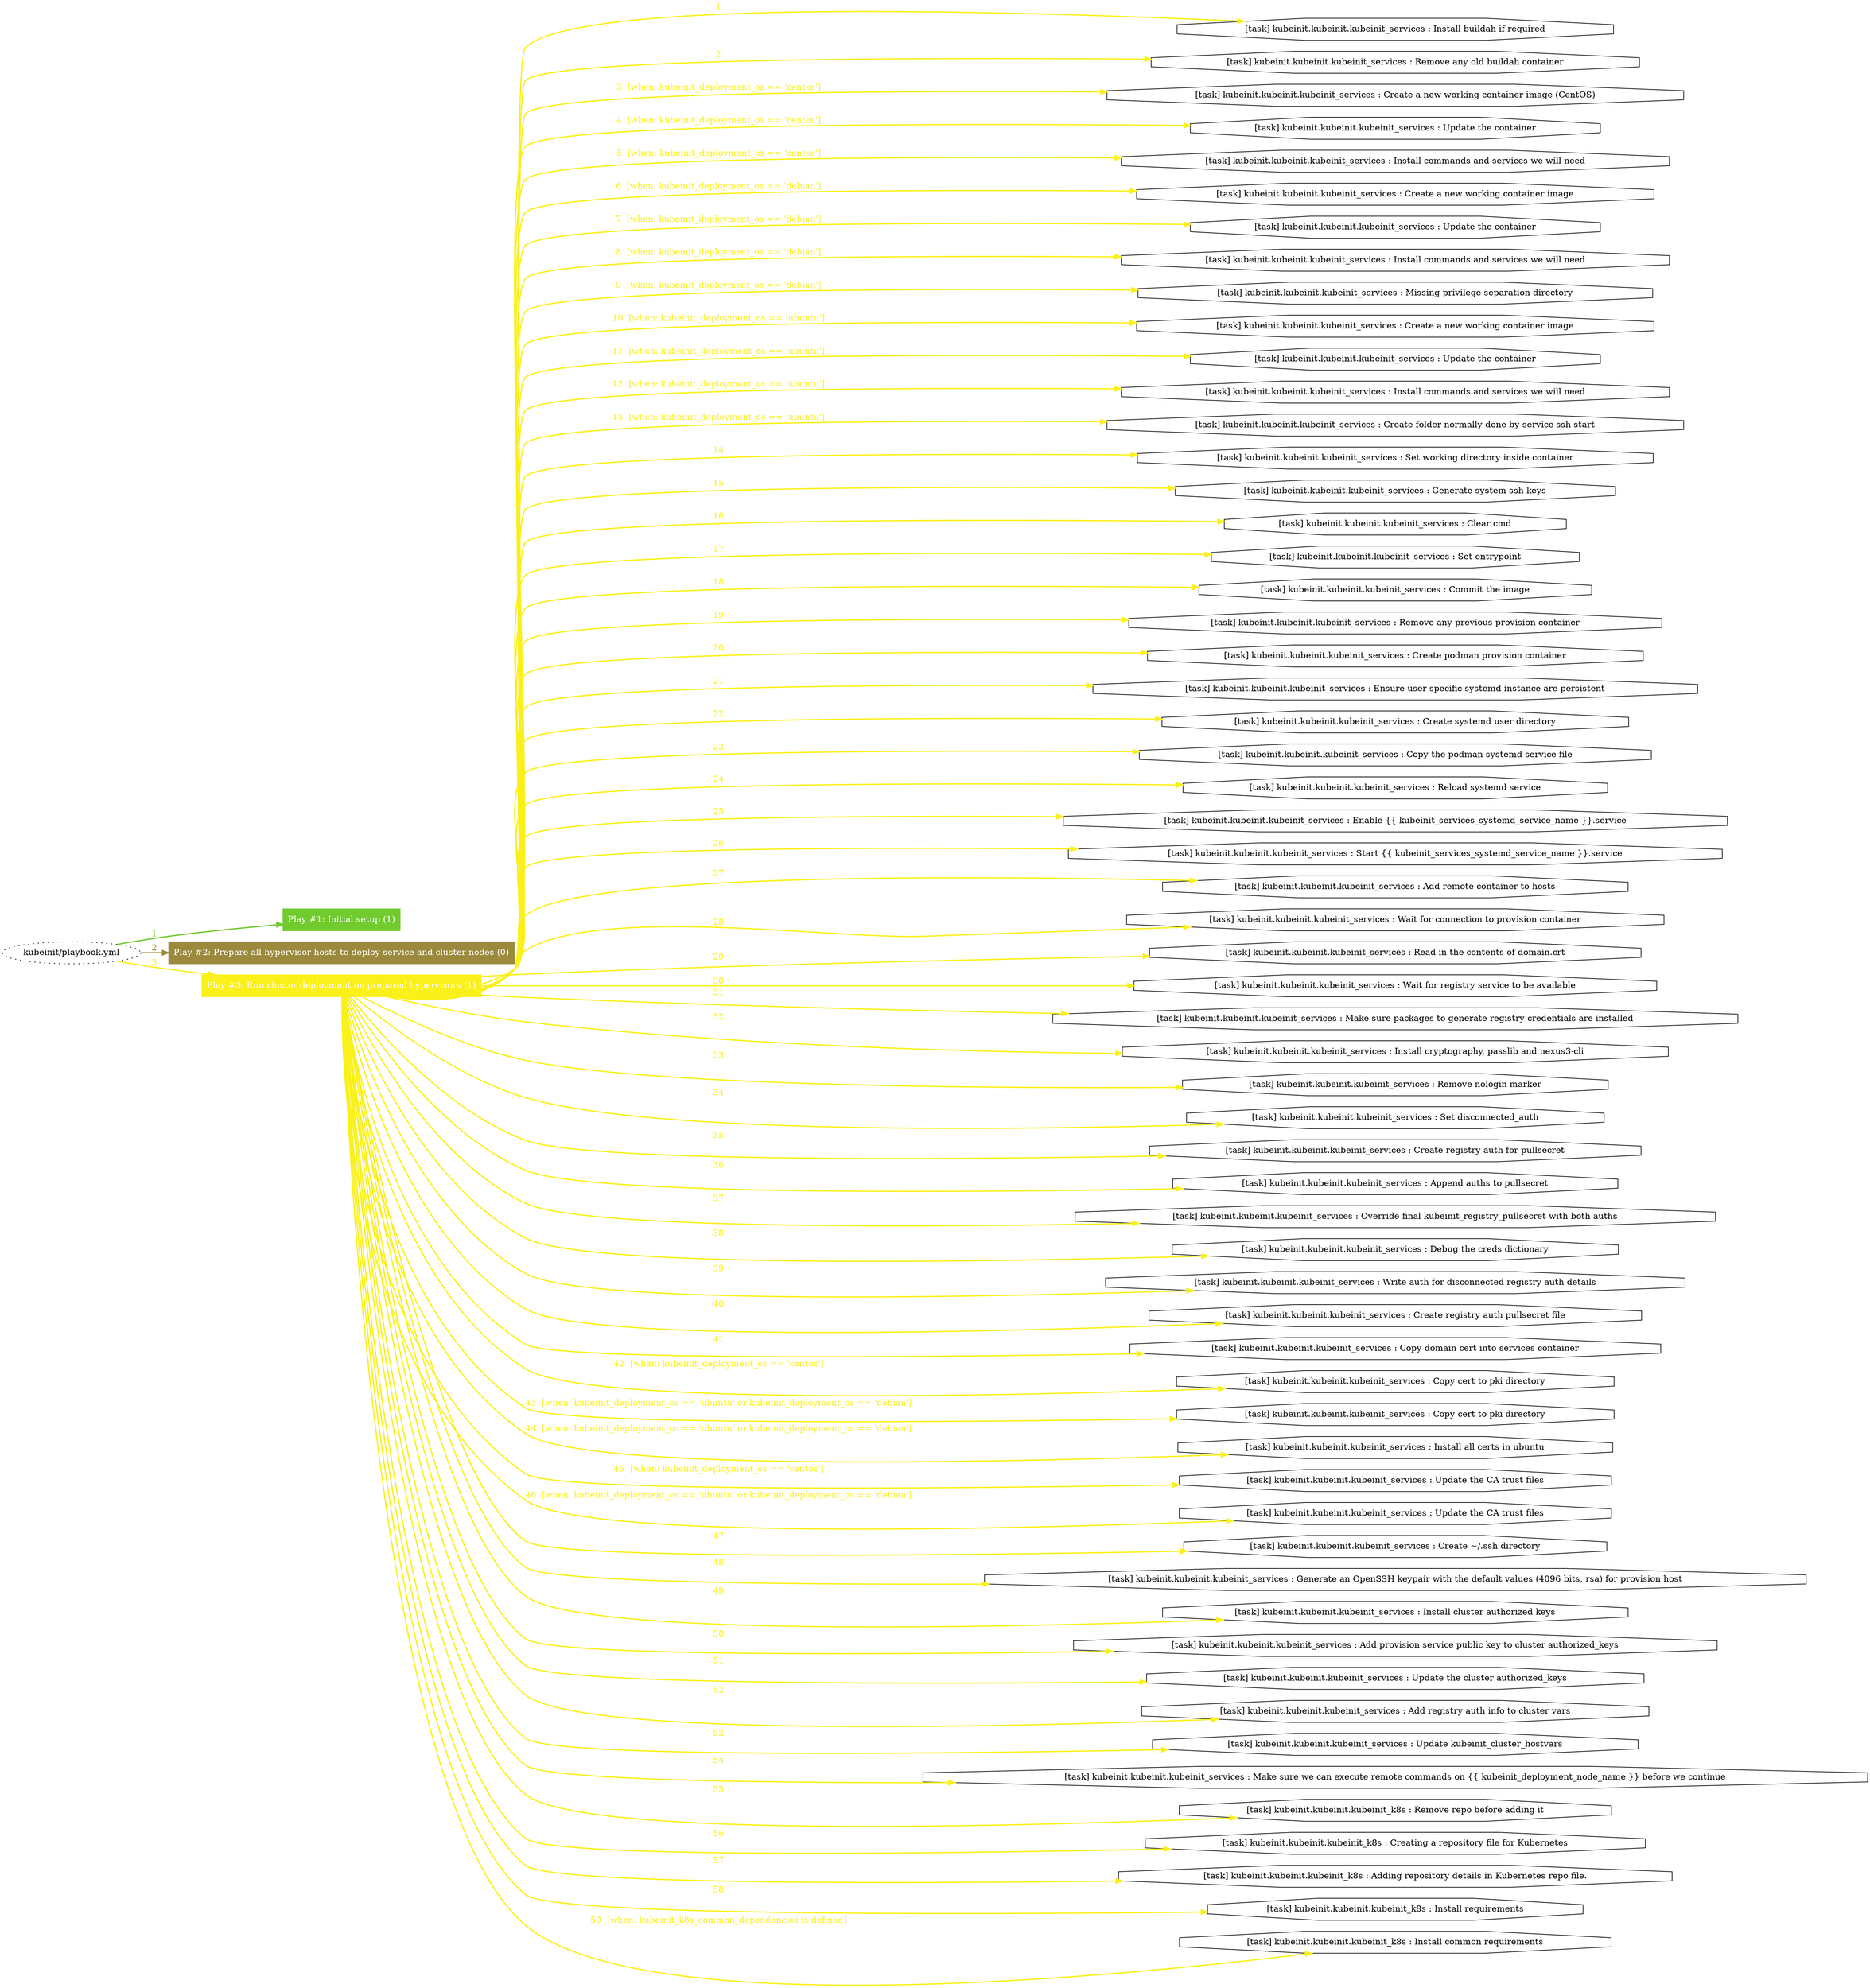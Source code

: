 digraph "kubeinit/playbook.yml "{
	graph [concentrate=true ordering=in rankdir=LR ratio=fill]
	edge [esep=5 sep=10]
	"kubeinit/playbook.yml" [id=root_node style=dotted]
	subgraph "Play #1: Initial setup (1) "{
		"Play #1: Initial setup (1)" [color="#71cb2e" fontcolor="#ffffff" id="play_350813ab-2b4d-4668-abf3-d749b7733cf7" shape=box style=filled tooltip=localhost]
		"kubeinit/playbook.yml" -> "Play #1: Initial setup (1)" [label=1 color="#71cb2e" fontcolor="#71cb2e" id="edge_364f0509-4ab1-40b1-a57d-eaa38be394ce" style=bold]
	}
	subgraph "Play #2: Prepare all hypervisor hosts to deploy service and cluster nodes (0) "{
		"Play #2: Prepare all hypervisor hosts to deploy service and cluster nodes (0)" [color="#9b8a3d" fontcolor="#ffffff" id="play_98ae7834-e305-4853-b84a-d26c718eecd8" shape=box style=filled tooltip=""]
		"kubeinit/playbook.yml" -> "Play #2: Prepare all hypervisor hosts to deploy service and cluster nodes (0)" [label=2 color="#9b8a3d" fontcolor="#9b8a3d" id="edge_a878bfb4-7181-4bac-a5db-e875a6e1e6fb" style=bold]
	}
	subgraph "Play #3: Run cluster deployment on prepared hypervisors (1) "{
		"Play #3: Run cluster deployment on prepared hypervisors (1)" [color="#faf01a" fontcolor="#ffffff" id="play_921d33b0-d8a0-468b-be86-d34df3eb2435" shape=box style=filled tooltip=localhost]
		"kubeinit/playbook.yml" -> "Play #3: Run cluster deployment on prepared hypervisors (1)" [label=3 color="#faf01a" fontcolor="#faf01a" id="edge_4d0ab89e-7487-4f28-ae50-007d198fc5b0" style=bold]
		"task_80652e0f-9b7d-4faa-98b7-25ef7d0f04bc" [label="[task] kubeinit.kubeinit.kubeinit_services : Install buildah if required" id="task_80652e0f-9b7d-4faa-98b7-25ef7d0f04bc" shape=octagon tooltip="[task] kubeinit.kubeinit.kubeinit_services : Install buildah if required"]
		"Play #3: Run cluster deployment on prepared hypervisors (1)" -> "task_80652e0f-9b7d-4faa-98b7-25ef7d0f04bc" [label=1 color="#faf01a" fontcolor="#faf01a" id="edge_e3be46fe-41b1-436c-b5f6-84c3e2720aa9" style=bold]
		"task_ebfe9d0b-ade9-48e5-8b6d-a8c0ac24a8d7" [label="[task] kubeinit.kubeinit.kubeinit_services : Remove any old buildah container" id="task_ebfe9d0b-ade9-48e5-8b6d-a8c0ac24a8d7" shape=octagon tooltip="[task] kubeinit.kubeinit.kubeinit_services : Remove any old buildah container"]
		"Play #3: Run cluster deployment on prepared hypervisors (1)" -> "task_ebfe9d0b-ade9-48e5-8b6d-a8c0ac24a8d7" [label=2 color="#faf01a" fontcolor="#faf01a" id="edge_98dafdaa-fb8c-493a-86b1-a52064931d45" style=bold]
		"task_b3baeaea-1e78-482c-88fe-63c2ad32e802" [label="[task] kubeinit.kubeinit.kubeinit_services : Create a new working container image (CentOS)" id="task_b3baeaea-1e78-482c-88fe-63c2ad32e802" shape=octagon tooltip="[task] kubeinit.kubeinit.kubeinit_services : Create a new working container image (CentOS)"]
		"Play #3: Run cluster deployment on prepared hypervisors (1)" -> "task_b3baeaea-1e78-482c-88fe-63c2ad32e802" [label="3  [when: kubeinit_deployment_os == 'centos']" color="#faf01a" fontcolor="#faf01a" id="edge_fb71b94a-1bea-4a1a-ac3d-6140a3188549" style=bold]
		"task_5015ef93-45f5-4f7e-b81b-3441e8967155" [label="[task] kubeinit.kubeinit.kubeinit_services : Update the container" id="task_5015ef93-45f5-4f7e-b81b-3441e8967155" shape=octagon tooltip="[task] kubeinit.kubeinit.kubeinit_services : Update the container"]
		"Play #3: Run cluster deployment on prepared hypervisors (1)" -> "task_5015ef93-45f5-4f7e-b81b-3441e8967155" [label="4  [when: kubeinit_deployment_os == 'centos']" color="#faf01a" fontcolor="#faf01a" id="edge_fe3a6a99-b8fc-44f7-920e-3e9eb2437e5d" style=bold]
		"task_e27f0021-420b-45d5-8c9f-a23f5e6d9e8d" [label="[task] kubeinit.kubeinit.kubeinit_services : Install commands and services we will need" id="task_e27f0021-420b-45d5-8c9f-a23f5e6d9e8d" shape=octagon tooltip="[task] kubeinit.kubeinit.kubeinit_services : Install commands and services we will need"]
		"Play #3: Run cluster deployment on prepared hypervisors (1)" -> "task_e27f0021-420b-45d5-8c9f-a23f5e6d9e8d" [label="5  [when: kubeinit_deployment_os == 'centos']" color="#faf01a" fontcolor="#faf01a" id="edge_24896ec5-7cfb-4fd6-b1f7-9f34393f9efe" style=bold]
		"task_684115d6-00c5-4d07-9db5-681205c301a8" [label="[task] kubeinit.kubeinit.kubeinit_services : Create a new working container image" id="task_684115d6-00c5-4d07-9db5-681205c301a8" shape=octagon tooltip="[task] kubeinit.kubeinit.kubeinit_services : Create a new working container image"]
		"Play #3: Run cluster deployment on prepared hypervisors (1)" -> "task_684115d6-00c5-4d07-9db5-681205c301a8" [label="6  [when: kubeinit_deployment_os == 'debian']" color="#faf01a" fontcolor="#faf01a" id="edge_90a0f1f5-f34b-4b05-988b-6c4d02b00a9e" style=bold]
		"task_58d9a327-fdba-4250-b7f6-1a50ce99fe2c" [label="[task] kubeinit.kubeinit.kubeinit_services : Update the container" id="task_58d9a327-fdba-4250-b7f6-1a50ce99fe2c" shape=octagon tooltip="[task] kubeinit.kubeinit.kubeinit_services : Update the container"]
		"Play #3: Run cluster deployment on prepared hypervisors (1)" -> "task_58d9a327-fdba-4250-b7f6-1a50ce99fe2c" [label="7  [when: kubeinit_deployment_os == 'debian']" color="#faf01a" fontcolor="#faf01a" id="edge_78f8cff3-ee30-4487-9734-9c3fa6c00fab" style=bold]
		"task_e17036bb-3da8-4013-a4eb-348c202d61e9" [label="[task] kubeinit.kubeinit.kubeinit_services : Install commands and services we will need" id="task_e17036bb-3da8-4013-a4eb-348c202d61e9" shape=octagon tooltip="[task] kubeinit.kubeinit.kubeinit_services : Install commands and services we will need"]
		"Play #3: Run cluster deployment on prepared hypervisors (1)" -> "task_e17036bb-3da8-4013-a4eb-348c202d61e9" [label="8  [when: kubeinit_deployment_os == 'debian']" color="#faf01a" fontcolor="#faf01a" id="edge_72a0d154-ec2d-43b0-96f3-1fc374cd8773" style=bold]
		"task_62e96485-a851-452a-8a9f-fa83a7b09ab9" [label="[task] kubeinit.kubeinit.kubeinit_services : Missing privilege separation directory" id="task_62e96485-a851-452a-8a9f-fa83a7b09ab9" shape=octagon tooltip="[task] kubeinit.kubeinit.kubeinit_services : Missing privilege separation directory"]
		"Play #3: Run cluster deployment on prepared hypervisors (1)" -> "task_62e96485-a851-452a-8a9f-fa83a7b09ab9" [label="9  [when: kubeinit_deployment_os == 'debian']" color="#faf01a" fontcolor="#faf01a" id="edge_b028bba1-2219-45e2-9de2-c8f8e96d7033" style=bold]
		"task_d4757e1f-9735-4b3a-b00d-fbb364258a2d" [label="[task] kubeinit.kubeinit.kubeinit_services : Create a new working container image" id="task_d4757e1f-9735-4b3a-b00d-fbb364258a2d" shape=octagon tooltip="[task] kubeinit.kubeinit.kubeinit_services : Create a new working container image"]
		"Play #3: Run cluster deployment on prepared hypervisors (1)" -> "task_d4757e1f-9735-4b3a-b00d-fbb364258a2d" [label="10  [when: kubeinit_deployment_os == 'ubuntu']" color="#faf01a" fontcolor="#faf01a" id="edge_a24ac2d1-d8a6-41d5-b2b8-fef3d1da6e08" style=bold]
		"task_0e488aaa-fcea-4028-af00-6718a42a933f" [label="[task] kubeinit.kubeinit.kubeinit_services : Update the container" id="task_0e488aaa-fcea-4028-af00-6718a42a933f" shape=octagon tooltip="[task] kubeinit.kubeinit.kubeinit_services : Update the container"]
		"Play #3: Run cluster deployment on prepared hypervisors (1)" -> "task_0e488aaa-fcea-4028-af00-6718a42a933f" [label="11  [when: kubeinit_deployment_os == 'ubuntu']" color="#faf01a" fontcolor="#faf01a" id="edge_23c22491-9b13-40cf-b753-fbde4311c8a6" style=bold]
		"task_8113f68f-2b0f-49e8-ad92-36db944bc905" [label="[task] kubeinit.kubeinit.kubeinit_services : Install commands and services we will need" id="task_8113f68f-2b0f-49e8-ad92-36db944bc905" shape=octagon tooltip="[task] kubeinit.kubeinit.kubeinit_services : Install commands and services we will need"]
		"Play #3: Run cluster deployment on prepared hypervisors (1)" -> "task_8113f68f-2b0f-49e8-ad92-36db944bc905" [label="12  [when: kubeinit_deployment_os == 'ubuntu']" color="#faf01a" fontcolor="#faf01a" id="edge_7eb5b18e-caca-4060-8c02-01c2031d7aa2" style=bold]
		"task_6157a211-3dc6-4e9b-9cee-4195dfeea495" [label="[task] kubeinit.kubeinit.kubeinit_services : Create folder normally done by service ssh start" id="task_6157a211-3dc6-4e9b-9cee-4195dfeea495" shape=octagon tooltip="[task] kubeinit.kubeinit.kubeinit_services : Create folder normally done by service ssh start"]
		"Play #3: Run cluster deployment on prepared hypervisors (1)" -> "task_6157a211-3dc6-4e9b-9cee-4195dfeea495" [label="13  [when: kubeinit_deployment_os == 'ubuntu']" color="#faf01a" fontcolor="#faf01a" id="edge_d9f46950-ea86-48ee-be2b-ea214b0ab864" style=bold]
		"task_394a427c-e619-48cd-82ff-fa3399d5e01c" [label="[task] kubeinit.kubeinit.kubeinit_services : Set working directory inside container" id="task_394a427c-e619-48cd-82ff-fa3399d5e01c" shape=octagon tooltip="[task] kubeinit.kubeinit.kubeinit_services : Set working directory inside container"]
		"Play #3: Run cluster deployment on prepared hypervisors (1)" -> "task_394a427c-e619-48cd-82ff-fa3399d5e01c" [label=14 color="#faf01a" fontcolor="#faf01a" id="edge_606dfdc4-7163-4ee3-bea2-64997c061805" style=bold]
		"task_7f269fbb-32d7-482c-afbc-8f21e58ee9c5" [label="[task] kubeinit.kubeinit.kubeinit_services : Generate system ssh keys" id="task_7f269fbb-32d7-482c-afbc-8f21e58ee9c5" shape=octagon tooltip="[task] kubeinit.kubeinit.kubeinit_services : Generate system ssh keys"]
		"Play #3: Run cluster deployment on prepared hypervisors (1)" -> "task_7f269fbb-32d7-482c-afbc-8f21e58ee9c5" [label=15 color="#faf01a" fontcolor="#faf01a" id="edge_13ced92c-acd8-4800-8480-244090b10386" style=bold]
		"task_be09007e-67b7-4f92-abfe-31d7b2173fd8" [label="[task] kubeinit.kubeinit.kubeinit_services : Clear cmd" id="task_be09007e-67b7-4f92-abfe-31d7b2173fd8" shape=octagon tooltip="[task] kubeinit.kubeinit.kubeinit_services : Clear cmd"]
		"Play #3: Run cluster deployment on prepared hypervisors (1)" -> "task_be09007e-67b7-4f92-abfe-31d7b2173fd8" [label=16 color="#faf01a" fontcolor="#faf01a" id="edge_afcd7fe4-2fb7-43d4-bc42-93b951f0cbce" style=bold]
		"task_58d24c6a-312e-4a79-b4ab-725d3b2d1725" [label="[task] kubeinit.kubeinit.kubeinit_services : Set entrypoint" id="task_58d24c6a-312e-4a79-b4ab-725d3b2d1725" shape=octagon tooltip="[task] kubeinit.kubeinit.kubeinit_services : Set entrypoint"]
		"Play #3: Run cluster deployment on prepared hypervisors (1)" -> "task_58d24c6a-312e-4a79-b4ab-725d3b2d1725" [label=17 color="#faf01a" fontcolor="#faf01a" id="edge_8eb1e9e5-c8f2-4241-a80b-cf47c5cc7967" style=bold]
		"task_e0137ba0-64be-4047-8233-42fe58d587d6" [label="[task] kubeinit.kubeinit.kubeinit_services : Commit the image" id="task_e0137ba0-64be-4047-8233-42fe58d587d6" shape=octagon tooltip="[task] kubeinit.kubeinit.kubeinit_services : Commit the image"]
		"Play #3: Run cluster deployment on prepared hypervisors (1)" -> "task_e0137ba0-64be-4047-8233-42fe58d587d6" [label=18 color="#faf01a" fontcolor="#faf01a" id="edge_1576a79c-8239-41f3-a685-1b4b9014783e" style=bold]
		"task_7c1ecf13-2a20-41d4-beca-b938a23c3924" [label="[task] kubeinit.kubeinit.kubeinit_services : Remove any previous provision container" id="task_7c1ecf13-2a20-41d4-beca-b938a23c3924" shape=octagon tooltip="[task] kubeinit.kubeinit.kubeinit_services : Remove any previous provision container"]
		"Play #3: Run cluster deployment on prepared hypervisors (1)" -> "task_7c1ecf13-2a20-41d4-beca-b938a23c3924" [label=19 color="#faf01a" fontcolor="#faf01a" id="edge_776b57d0-5d71-47d2-aa0c-b4a6f62a5836" style=bold]
		"task_f0a3f92c-5dd2-462a-9993-1a63699a6bd2" [label="[task] kubeinit.kubeinit.kubeinit_services : Create podman provision container" id="task_f0a3f92c-5dd2-462a-9993-1a63699a6bd2" shape=octagon tooltip="[task] kubeinit.kubeinit.kubeinit_services : Create podman provision container"]
		"Play #3: Run cluster deployment on prepared hypervisors (1)" -> "task_f0a3f92c-5dd2-462a-9993-1a63699a6bd2" [label=20 color="#faf01a" fontcolor="#faf01a" id="edge_cb839e11-593d-4a18-a7ec-46802db096c6" style=bold]
		"task_b3a527dd-7026-428c-b9ad-9f2395d78180" [label="[task] kubeinit.kubeinit.kubeinit_services : Ensure user specific systemd instance are persistent" id="task_b3a527dd-7026-428c-b9ad-9f2395d78180" shape=octagon tooltip="[task] kubeinit.kubeinit.kubeinit_services : Ensure user specific systemd instance are persistent"]
		"Play #3: Run cluster deployment on prepared hypervisors (1)" -> "task_b3a527dd-7026-428c-b9ad-9f2395d78180" [label=21 color="#faf01a" fontcolor="#faf01a" id="edge_f7385559-e170-4978-adb6-3a57f99758c3" style=bold]
		"task_18d56e9d-891e-48b0-8b28-e6ae6890e7ae" [label="[task] kubeinit.kubeinit.kubeinit_services : Create systemd user directory" id="task_18d56e9d-891e-48b0-8b28-e6ae6890e7ae" shape=octagon tooltip="[task] kubeinit.kubeinit.kubeinit_services : Create systemd user directory"]
		"Play #3: Run cluster deployment on prepared hypervisors (1)" -> "task_18d56e9d-891e-48b0-8b28-e6ae6890e7ae" [label=22 color="#faf01a" fontcolor="#faf01a" id="edge_83bb5738-12d0-49c3-8f68-1f691f243c91" style=bold]
		"task_78daa947-5e0a-41bf-879e-b9f0a1b88bf1" [label="[task] kubeinit.kubeinit.kubeinit_services : Copy the podman systemd service file" id="task_78daa947-5e0a-41bf-879e-b9f0a1b88bf1" shape=octagon tooltip="[task] kubeinit.kubeinit.kubeinit_services : Copy the podman systemd service file"]
		"Play #3: Run cluster deployment on prepared hypervisors (1)" -> "task_78daa947-5e0a-41bf-879e-b9f0a1b88bf1" [label=23 color="#faf01a" fontcolor="#faf01a" id="edge_4e02bab7-dead-4c71-87e5-2c2a310ba1be" style=bold]
		"task_72970985-01f0-422d-ab9c-0060b926c79d" [label="[task] kubeinit.kubeinit.kubeinit_services : Reload systemd service" id="task_72970985-01f0-422d-ab9c-0060b926c79d" shape=octagon tooltip="[task] kubeinit.kubeinit.kubeinit_services : Reload systemd service"]
		"Play #3: Run cluster deployment on prepared hypervisors (1)" -> "task_72970985-01f0-422d-ab9c-0060b926c79d" [label=24 color="#faf01a" fontcolor="#faf01a" id="edge_ffbdb938-896b-4ccb-b6aa-bbb85c32d627" style=bold]
		"task_e291d818-cd6d-4d0a-a182-b6486ad5b150" [label="[task] kubeinit.kubeinit.kubeinit_services : Enable {{ kubeinit_services_systemd_service_name }}.service" id="task_e291d818-cd6d-4d0a-a182-b6486ad5b150" shape=octagon tooltip="[task] kubeinit.kubeinit.kubeinit_services : Enable {{ kubeinit_services_systemd_service_name }}.service"]
		"Play #3: Run cluster deployment on prepared hypervisors (1)" -> "task_e291d818-cd6d-4d0a-a182-b6486ad5b150" [label=25 color="#faf01a" fontcolor="#faf01a" id="edge_e968e575-4350-48b0-80fe-27b493461b91" style=bold]
		"task_0aca2686-79fb-41af-8c8c-95ae7ff3c6b4" [label="[task] kubeinit.kubeinit.kubeinit_services : Start {{ kubeinit_services_systemd_service_name }}.service" id="task_0aca2686-79fb-41af-8c8c-95ae7ff3c6b4" shape=octagon tooltip="[task] kubeinit.kubeinit.kubeinit_services : Start {{ kubeinit_services_systemd_service_name }}.service"]
		"Play #3: Run cluster deployment on prepared hypervisors (1)" -> "task_0aca2686-79fb-41af-8c8c-95ae7ff3c6b4" [label=26 color="#faf01a" fontcolor="#faf01a" id="edge_98e202a6-bba1-437e-b968-943e64912965" style=bold]
		"task_0945ef75-c454-4451-8d74-4b4b6624a804" [label="[task] kubeinit.kubeinit.kubeinit_services : Add remote container to hosts" id="task_0945ef75-c454-4451-8d74-4b4b6624a804" shape=octagon tooltip="[task] kubeinit.kubeinit.kubeinit_services : Add remote container to hosts"]
		"Play #3: Run cluster deployment on prepared hypervisors (1)" -> "task_0945ef75-c454-4451-8d74-4b4b6624a804" [label=27 color="#faf01a" fontcolor="#faf01a" id="edge_57d8f181-7ebe-46ce-95f6-0bf5f4d8f676" style=bold]
		"task_093e94aa-c209-48d0-b033-8bda86f1d359" [label="[task] kubeinit.kubeinit.kubeinit_services : Wait for connection to provision container" id="task_093e94aa-c209-48d0-b033-8bda86f1d359" shape=octagon tooltip="[task] kubeinit.kubeinit.kubeinit_services : Wait for connection to provision container"]
		"Play #3: Run cluster deployment on prepared hypervisors (1)" -> "task_093e94aa-c209-48d0-b033-8bda86f1d359" [label=28 color="#faf01a" fontcolor="#faf01a" id="edge_7b24d9ee-daf0-44ef-92eb-0214dccc2544" style=bold]
		"task_6431648e-df01-4a9b-887e-b5465e1fb058" [label="[task] kubeinit.kubeinit.kubeinit_services : Read in the contents of domain.crt" id="task_6431648e-df01-4a9b-887e-b5465e1fb058" shape=octagon tooltip="[task] kubeinit.kubeinit.kubeinit_services : Read in the contents of domain.crt"]
		"Play #3: Run cluster deployment on prepared hypervisors (1)" -> "task_6431648e-df01-4a9b-887e-b5465e1fb058" [label=29 color="#faf01a" fontcolor="#faf01a" id="edge_7c6975b5-d9be-4a75-a885-2598e4e5b140" style=bold]
		"task_1c329bee-3711-4abb-912b-aa111a7a920f" [label="[task] kubeinit.kubeinit.kubeinit_services : Wait for registry service to be available" id="task_1c329bee-3711-4abb-912b-aa111a7a920f" shape=octagon tooltip="[task] kubeinit.kubeinit.kubeinit_services : Wait for registry service to be available"]
		"Play #3: Run cluster deployment on prepared hypervisors (1)" -> "task_1c329bee-3711-4abb-912b-aa111a7a920f" [label=30 color="#faf01a" fontcolor="#faf01a" id="edge_f41245ff-2670-4b54-9816-5ec39a92cac4" style=bold]
		"task_c6d38190-1d00-426b-9f95-b6b7167c1f92" [label="[task] kubeinit.kubeinit.kubeinit_services : Make sure packages to generate registry credentials are installed" id="task_c6d38190-1d00-426b-9f95-b6b7167c1f92" shape=octagon tooltip="[task] kubeinit.kubeinit.kubeinit_services : Make sure packages to generate registry credentials are installed"]
		"Play #3: Run cluster deployment on prepared hypervisors (1)" -> "task_c6d38190-1d00-426b-9f95-b6b7167c1f92" [label=31 color="#faf01a" fontcolor="#faf01a" id="edge_58c7b5a7-b8c1-4447-b6f0-30bea17bbffb" style=bold]
		"task_24100cd7-6e03-4287-8f33-e6af9559b8a7" [label="[task] kubeinit.kubeinit.kubeinit_services : Install cryptography, passlib and nexus3-cli" id="task_24100cd7-6e03-4287-8f33-e6af9559b8a7" shape=octagon tooltip="[task] kubeinit.kubeinit.kubeinit_services : Install cryptography, passlib and nexus3-cli"]
		"Play #3: Run cluster deployment on prepared hypervisors (1)" -> "task_24100cd7-6e03-4287-8f33-e6af9559b8a7" [label=32 color="#faf01a" fontcolor="#faf01a" id="edge_27a61807-c998-47ac-abd8-127279221bbd" style=bold]
		"task_e83303a8-cd37-454f-98f8-b841c23d7b95" [label="[task] kubeinit.kubeinit.kubeinit_services : Remove nologin marker" id="task_e83303a8-cd37-454f-98f8-b841c23d7b95" shape=octagon tooltip="[task] kubeinit.kubeinit.kubeinit_services : Remove nologin marker"]
		"Play #3: Run cluster deployment on prepared hypervisors (1)" -> "task_e83303a8-cd37-454f-98f8-b841c23d7b95" [label=33 color="#faf01a" fontcolor="#faf01a" id="edge_b4963289-4123-48b2-9ac9-dadc2bc0dfe1" style=bold]
		"task_7849151b-b0d5-428d-9644-c17b20d6edfb" [label="[task] kubeinit.kubeinit.kubeinit_services : Set disconnected_auth" id="task_7849151b-b0d5-428d-9644-c17b20d6edfb" shape=octagon tooltip="[task] kubeinit.kubeinit.kubeinit_services : Set disconnected_auth"]
		"Play #3: Run cluster deployment on prepared hypervisors (1)" -> "task_7849151b-b0d5-428d-9644-c17b20d6edfb" [label=34 color="#faf01a" fontcolor="#faf01a" id="edge_994b6c08-8a3c-45bd-92a8-7e782fce5d84" style=bold]
		"task_da157eed-dcf4-47eb-b0d8-fce1f040e24a" [label="[task] kubeinit.kubeinit.kubeinit_services : Create registry auth for pullsecret" id="task_da157eed-dcf4-47eb-b0d8-fce1f040e24a" shape=octagon tooltip="[task] kubeinit.kubeinit.kubeinit_services : Create registry auth for pullsecret"]
		"Play #3: Run cluster deployment on prepared hypervisors (1)" -> "task_da157eed-dcf4-47eb-b0d8-fce1f040e24a" [label=35 color="#faf01a" fontcolor="#faf01a" id="edge_98fbe8b2-9213-4513-8124-12a497c986d1" style=bold]
		"task_ae58a4e6-11ef-4ca1-ad5a-15c80b5446e5" [label="[task] kubeinit.kubeinit.kubeinit_services : Append auths to pullsecret" id="task_ae58a4e6-11ef-4ca1-ad5a-15c80b5446e5" shape=octagon tooltip="[task] kubeinit.kubeinit.kubeinit_services : Append auths to pullsecret"]
		"Play #3: Run cluster deployment on prepared hypervisors (1)" -> "task_ae58a4e6-11ef-4ca1-ad5a-15c80b5446e5" [label=36 color="#faf01a" fontcolor="#faf01a" id="edge_3b955170-e59a-435d-9420-367a2dfc3934" style=bold]
		"task_64c861a8-1acd-4e52-a4f9-0d82d330fa2d" [label="[task] kubeinit.kubeinit.kubeinit_services : Override final kubeinit_registry_pullsecret with both auths" id="task_64c861a8-1acd-4e52-a4f9-0d82d330fa2d" shape=octagon tooltip="[task] kubeinit.kubeinit.kubeinit_services : Override final kubeinit_registry_pullsecret with both auths"]
		"Play #3: Run cluster deployment on prepared hypervisors (1)" -> "task_64c861a8-1acd-4e52-a4f9-0d82d330fa2d" [label=37 color="#faf01a" fontcolor="#faf01a" id="edge_e47f19d1-6d54-4a90-bbbf-e7b60c18559a" style=bold]
		"task_58a66ce4-f59c-46dc-a599-b7620c4330e9" [label="[task] kubeinit.kubeinit.kubeinit_services : Debug the creds dictionary" id="task_58a66ce4-f59c-46dc-a599-b7620c4330e9" shape=octagon tooltip="[task] kubeinit.kubeinit.kubeinit_services : Debug the creds dictionary"]
		"Play #3: Run cluster deployment on prepared hypervisors (1)" -> "task_58a66ce4-f59c-46dc-a599-b7620c4330e9" [label=38 color="#faf01a" fontcolor="#faf01a" id="edge_d1ff94ca-2833-4d03-b2b0-ed6b857c5d6f" style=bold]
		"task_0933121f-fe76-4a05-b0d4-5465f38fdc4a" [label="[task] kubeinit.kubeinit.kubeinit_services : Write auth for disconnected registry auth details" id="task_0933121f-fe76-4a05-b0d4-5465f38fdc4a" shape=octagon tooltip="[task] kubeinit.kubeinit.kubeinit_services : Write auth for disconnected registry auth details"]
		"Play #3: Run cluster deployment on prepared hypervisors (1)" -> "task_0933121f-fe76-4a05-b0d4-5465f38fdc4a" [label=39 color="#faf01a" fontcolor="#faf01a" id="edge_e1252968-4817-415a-85db-ba93b489ca3c" style=bold]
		"task_78345ef6-bb3e-4b12-b0fa-c7a8e567be39" [label="[task] kubeinit.kubeinit.kubeinit_services : Create registry auth pullsecret file" id="task_78345ef6-bb3e-4b12-b0fa-c7a8e567be39" shape=octagon tooltip="[task] kubeinit.kubeinit.kubeinit_services : Create registry auth pullsecret file"]
		"Play #3: Run cluster deployment on prepared hypervisors (1)" -> "task_78345ef6-bb3e-4b12-b0fa-c7a8e567be39" [label=40 color="#faf01a" fontcolor="#faf01a" id="edge_460de352-b626-4d79-825c-af6c677a11f9" style=bold]
		"task_1ad66f5d-e567-46a0-8fb5-09dc26310008" [label="[task] kubeinit.kubeinit.kubeinit_services : Copy domain cert into services container" id="task_1ad66f5d-e567-46a0-8fb5-09dc26310008" shape=octagon tooltip="[task] kubeinit.kubeinit.kubeinit_services : Copy domain cert into services container"]
		"Play #3: Run cluster deployment on prepared hypervisors (1)" -> "task_1ad66f5d-e567-46a0-8fb5-09dc26310008" [label=41 color="#faf01a" fontcolor="#faf01a" id="edge_ce33b16f-0c6f-477f-b744-62373dcc01f9" style=bold]
		"task_6294c24c-a4bd-490e-85d4-5d2ab5622b5b" [label="[task] kubeinit.kubeinit.kubeinit_services : Copy cert to pki directory" id="task_6294c24c-a4bd-490e-85d4-5d2ab5622b5b" shape=octagon tooltip="[task] kubeinit.kubeinit.kubeinit_services : Copy cert to pki directory"]
		"Play #3: Run cluster deployment on prepared hypervisors (1)" -> "task_6294c24c-a4bd-490e-85d4-5d2ab5622b5b" [label="42  [when: kubeinit_deployment_os == 'centos']" color="#faf01a" fontcolor="#faf01a" id="edge_afdd103d-902c-441d-b673-91a020512f9b" style=bold]
		"task_bb00bf22-8355-4ce7-8b27-4b908ee3ded3" [label="[task] kubeinit.kubeinit.kubeinit_services : Copy cert to pki directory" id="task_bb00bf22-8355-4ce7-8b27-4b908ee3ded3" shape=octagon tooltip="[task] kubeinit.kubeinit.kubeinit_services : Copy cert to pki directory"]
		"Play #3: Run cluster deployment on prepared hypervisors (1)" -> "task_bb00bf22-8355-4ce7-8b27-4b908ee3ded3" [label="43  [when: kubeinit_deployment_os == 'ubuntu' or kubeinit_deployment_os == 'debian']" color="#faf01a" fontcolor="#faf01a" id="edge_9e352658-9c06-4852-941c-676c35d6d060" style=bold]
		"task_dd5e9e4e-265c-488d-9162-ff1a3622777b" [label="[task] kubeinit.kubeinit.kubeinit_services : Install all certs in ubuntu" id="task_dd5e9e4e-265c-488d-9162-ff1a3622777b" shape=octagon tooltip="[task] kubeinit.kubeinit.kubeinit_services : Install all certs in ubuntu"]
		"Play #3: Run cluster deployment on prepared hypervisors (1)" -> "task_dd5e9e4e-265c-488d-9162-ff1a3622777b" [label="44  [when: kubeinit_deployment_os == 'ubuntu' or kubeinit_deployment_os == 'debian']" color="#faf01a" fontcolor="#faf01a" id="edge_f6c9e009-825a-465e-aebb-a368e00d5ab6" style=bold]
		"task_737c5ed6-695f-4b4b-bfd3-1699fa2bc4f6" [label="[task] kubeinit.kubeinit.kubeinit_services : Update the CA trust files" id="task_737c5ed6-695f-4b4b-bfd3-1699fa2bc4f6" shape=octagon tooltip="[task] kubeinit.kubeinit.kubeinit_services : Update the CA trust files"]
		"Play #3: Run cluster deployment on prepared hypervisors (1)" -> "task_737c5ed6-695f-4b4b-bfd3-1699fa2bc4f6" [label="45  [when: kubeinit_deployment_os == 'centos']" color="#faf01a" fontcolor="#faf01a" id="edge_5d6a4407-96c7-4839-8945-35084d7ef892" style=bold]
		"task_e4afd35b-22c9-4339-991f-e77497586ac2" [label="[task] kubeinit.kubeinit.kubeinit_services : Update the CA trust files" id="task_e4afd35b-22c9-4339-991f-e77497586ac2" shape=octagon tooltip="[task] kubeinit.kubeinit.kubeinit_services : Update the CA trust files"]
		"Play #3: Run cluster deployment on prepared hypervisors (1)" -> "task_e4afd35b-22c9-4339-991f-e77497586ac2" [label="46  [when: kubeinit_deployment_os == 'ubuntu' or kubeinit_deployment_os == 'debian']" color="#faf01a" fontcolor="#faf01a" id="edge_79da8d2e-a465-4e76-9f62-27dc2ddd640d" style=bold]
		"task_15f0ec6a-334f-4651-ba49-94402d6412bc" [label="[task] kubeinit.kubeinit.kubeinit_services : Create ~/.ssh directory" id="task_15f0ec6a-334f-4651-ba49-94402d6412bc" shape=octagon tooltip="[task] kubeinit.kubeinit.kubeinit_services : Create ~/.ssh directory"]
		"Play #3: Run cluster deployment on prepared hypervisors (1)" -> "task_15f0ec6a-334f-4651-ba49-94402d6412bc" [label=47 color="#faf01a" fontcolor="#faf01a" id="edge_ef4a5138-9488-40a5-999f-4cfd30aa617c" style=bold]
		"task_46f50470-2934-4a98-9c81-2fe4496cbd04" [label="[task] kubeinit.kubeinit.kubeinit_services : Generate an OpenSSH keypair with the default values (4096 bits, rsa) for provision host" id="task_46f50470-2934-4a98-9c81-2fe4496cbd04" shape=octagon tooltip="[task] kubeinit.kubeinit.kubeinit_services : Generate an OpenSSH keypair with the default values (4096 bits, rsa) for provision host"]
		"Play #3: Run cluster deployment on prepared hypervisors (1)" -> "task_46f50470-2934-4a98-9c81-2fe4496cbd04" [label=48 color="#faf01a" fontcolor="#faf01a" id="edge_b52d4c4e-6e2c-460e-bd62-feee07731edc" style=bold]
		"task_af0dcd8c-16f7-4b97-a94d-971027ad2468" [label="[task] kubeinit.kubeinit.kubeinit_services : Install cluster authorized keys" id="task_af0dcd8c-16f7-4b97-a94d-971027ad2468" shape=octagon tooltip="[task] kubeinit.kubeinit.kubeinit_services : Install cluster authorized keys"]
		"Play #3: Run cluster deployment on prepared hypervisors (1)" -> "task_af0dcd8c-16f7-4b97-a94d-971027ad2468" [label=49 color="#faf01a" fontcolor="#faf01a" id="edge_c90d77ab-bce7-4d9e-90df-519a99c7d0df" style=bold]
		"task_a26a8bc9-0b2d-44a7-a6b4-249334314580" [label="[task] kubeinit.kubeinit.kubeinit_services : Add provision service public key to cluster authorized_keys" id="task_a26a8bc9-0b2d-44a7-a6b4-249334314580" shape=octagon tooltip="[task] kubeinit.kubeinit.kubeinit_services : Add provision service public key to cluster authorized_keys"]
		"Play #3: Run cluster deployment on prepared hypervisors (1)" -> "task_a26a8bc9-0b2d-44a7-a6b4-249334314580" [label=50 color="#faf01a" fontcolor="#faf01a" id="edge_a97894bd-fe3b-49d1-8bd0-bc0eb25a46f0" style=bold]
		"task_c126767b-f79f-4882-8cd2-9e3e180da7ab" [label="[task] kubeinit.kubeinit.kubeinit_services : Update the cluster authorized_keys" id="task_c126767b-f79f-4882-8cd2-9e3e180da7ab" shape=octagon tooltip="[task] kubeinit.kubeinit.kubeinit_services : Update the cluster authorized_keys"]
		"Play #3: Run cluster deployment on prepared hypervisors (1)" -> "task_c126767b-f79f-4882-8cd2-9e3e180da7ab" [label=51 color="#faf01a" fontcolor="#faf01a" id="edge_e6ce1f98-3227-4fe8-b288-7675c06a82da" style=bold]
		"task_741d26c0-5a6e-48d7-934d-06aada7baf61" [label="[task] kubeinit.kubeinit.kubeinit_services : Add registry auth info to cluster vars" id="task_741d26c0-5a6e-48d7-934d-06aada7baf61" shape=octagon tooltip="[task] kubeinit.kubeinit.kubeinit_services : Add registry auth info to cluster vars"]
		"Play #3: Run cluster deployment on prepared hypervisors (1)" -> "task_741d26c0-5a6e-48d7-934d-06aada7baf61" [label=52 color="#faf01a" fontcolor="#faf01a" id="edge_996002af-f418-47b3-b208-10fe578867f2" style=bold]
		"task_f4443290-c4a4-4e4a-9d15-15a58be18a53" [label="[task] kubeinit.kubeinit.kubeinit_services : Update kubeinit_cluster_hostvars" id="task_f4443290-c4a4-4e4a-9d15-15a58be18a53" shape=octagon tooltip="[task] kubeinit.kubeinit.kubeinit_services : Update kubeinit_cluster_hostvars"]
		"Play #3: Run cluster deployment on prepared hypervisors (1)" -> "task_f4443290-c4a4-4e4a-9d15-15a58be18a53" [label=53 color="#faf01a" fontcolor="#faf01a" id="edge_33a3364b-180b-433b-b0d2-47a8bfcf2240" style=bold]
		"task_16e3a858-25b6-4567-945f-ed20aaee3ab3" [label="[task] kubeinit.kubeinit.kubeinit_services : Make sure we can execute remote commands on {{ kubeinit_deployment_node_name }} before we continue" id="task_16e3a858-25b6-4567-945f-ed20aaee3ab3" shape=octagon tooltip="[task] kubeinit.kubeinit.kubeinit_services : Make sure we can execute remote commands on {{ kubeinit_deployment_node_name }} before we continue"]
		"Play #3: Run cluster deployment on prepared hypervisors (1)" -> "task_16e3a858-25b6-4567-945f-ed20aaee3ab3" [label=54 color="#faf01a" fontcolor="#faf01a" id="edge_3a5c5cfa-ce9c-4daf-bbff-72b68f73c092" style=bold]
		"task_a908e835-1970-4115-9e21-09efe3a1b065" [label="[task] kubeinit.kubeinit.kubeinit_k8s : Remove repo before adding it" id="task_a908e835-1970-4115-9e21-09efe3a1b065" shape=octagon tooltip="[task] kubeinit.kubeinit.kubeinit_k8s : Remove repo before adding it"]
		"Play #3: Run cluster deployment on prepared hypervisors (1)" -> "task_a908e835-1970-4115-9e21-09efe3a1b065" [label=55 color="#faf01a" fontcolor="#faf01a" id="edge_84a4438f-d9df-4a28-b536-da3b22c43138" style=bold]
		"task_c3d220c5-0fa2-48c5-8012-598dcdb9609b" [label="[task] kubeinit.kubeinit.kubeinit_k8s : Creating a repository file for Kubernetes" id="task_c3d220c5-0fa2-48c5-8012-598dcdb9609b" shape=octagon tooltip="[task] kubeinit.kubeinit.kubeinit_k8s : Creating a repository file for Kubernetes"]
		"Play #3: Run cluster deployment on prepared hypervisors (1)" -> "task_c3d220c5-0fa2-48c5-8012-598dcdb9609b" [label=56 color="#faf01a" fontcolor="#faf01a" id="edge_18dadee5-a1b6-4231-b9f2-17f151f516f8" style=bold]
		"task_2b218135-39e6-4322-9104-0d343d2b145f" [label="[task] kubeinit.kubeinit.kubeinit_k8s : Adding repository details in Kubernetes repo file." id="task_2b218135-39e6-4322-9104-0d343d2b145f" shape=octagon tooltip="[task] kubeinit.kubeinit.kubeinit_k8s : Adding repository details in Kubernetes repo file."]
		"Play #3: Run cluster deployment on prepared hypervisors (1)" -> "task_2b218135-39e6-4322-9104-0d343d2b145f" [label=57 color="#faf01a" fontcolor="#faf01a" id="edge_dd762ebf-2310-4f01-8f35-c7c5b18893f3" style=bold]
		"task_10ed9716-06ee-4f08-90e8-cde918bae445" [label="[task] kubeinit.kubeinit.kubeinit_k8s : Install requirements" id="task_10ed9716-06ee-4f08-90e8-cde918bae445" shape=octagon tooltip="[task] kubeinit.kubeinit.kubeinit_k8s : Install requirements"]
		"Play #3: Run cluster deployment on prepared hypervisors (1)" -> "task_10ed9716-06ee-4f08-90e8-cde918bae445" [label=58 color="#faf01a" fontcolor="#faf01a" id="edge_6bc93c09-e0c1-4da9-b6e0-513f788101eb" style=bold]
		"task_545f5560-f984-4c3a-88b0-035565010285" [label="[task] kubeinit.kubeinit.kubeinit_k8s : Install common requirements" id="task_545f5560-f984-4c3a-88b0-035565010285" shape=octagon tooltip="[task] kubeinit.kubeinit.kubeinit_k8s : Install common requirements"]
		"Play #3: Run cluster deployment on prepared hypervisors (1)" -> "task_545f5560-f984-4c3a-88b0-035565010285" [label="59  [when: kubeinit_k8s_common_dependencies is defined]" color="#faf01a" fontcolor="#faf01a" id="edge_ebfb40e6-3fc2-486f-90ed-419080d460cd" style=bold]
	}
}
